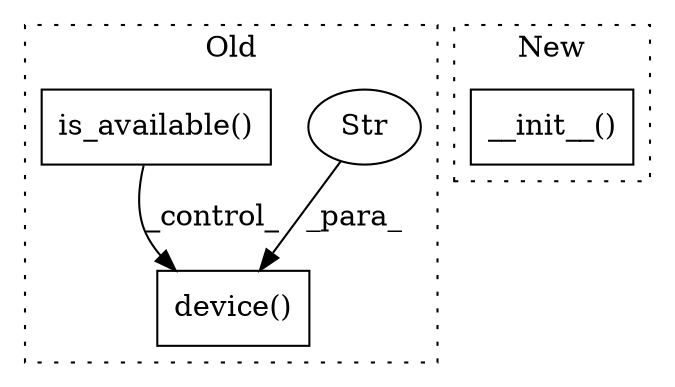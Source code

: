 digraph G {
subgraph cluster0 {
1 [label="device()" a="75" s="3414,3432" l="13,1" shape="box"];
3 [label="Str" a="66" s="3427" l="5" shape="ellipse"];
4 [label="is_available()" a="75" s="3194" l="25" shape="box"];
label = "Old";
style="dotted";
}
subgraph cluster1 {
2 [label="__init__()" a="75" s="1228,1301" l="33,1" shape="box"];
label = "New";
style="dotted";
}
3 -> 1 [label="_para_"];
4 -> 1 [label="_control_"];
}